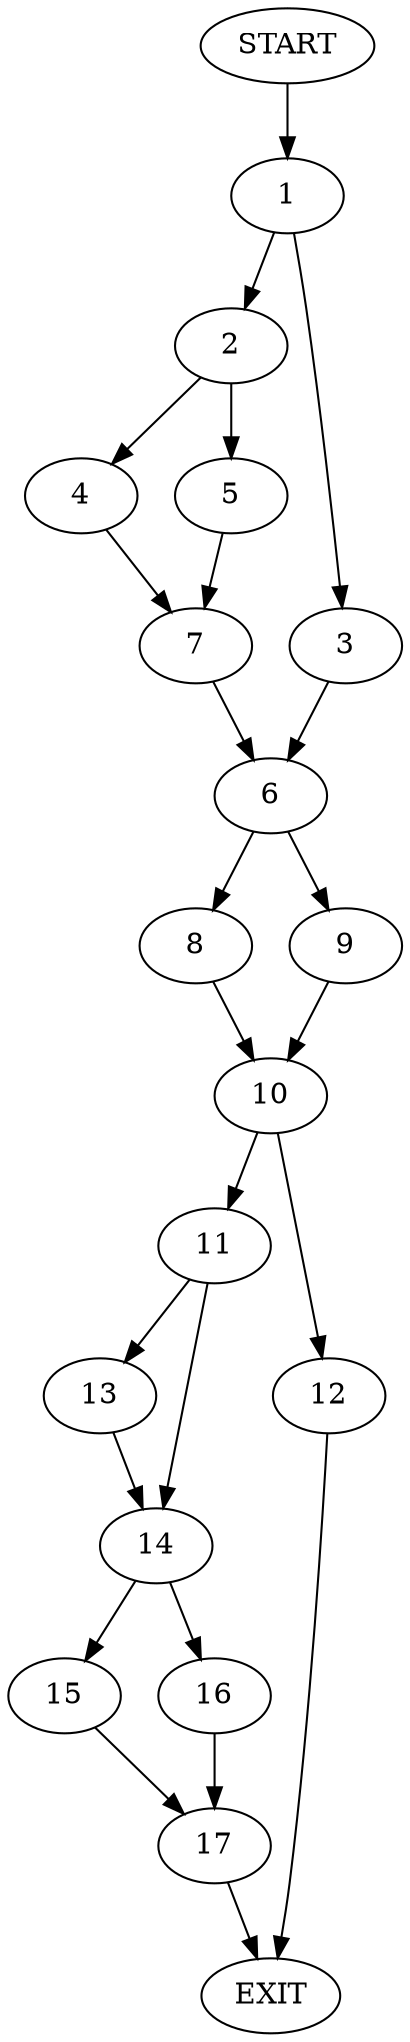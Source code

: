 digraph {
0 [label="START"]
18 [label="EXIT"]
0 -> 1
1 -> 2
1 -> 3
2 -> 4
2 -> 5
3 -> 6
5 -> 7
4 -> 7
7 -> 6
6 -> 8
6 -> 9
8 -> 10
9 -> 10
10 -> 11
10 -> 12
12 -> 18
11 -> 13
11 -> 14
14 -> 15
14 -> 16
13 -> 14
15 -> 17
16 -> 17
17 -> 18
}

